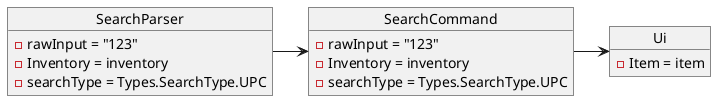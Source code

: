 @startuml
'https://plantuml.com/object-diagram

object SearchParser{
    - rawInput = "123"
    - Inventory = inventory
    - searchType = Types.SearchType.UPC
}

object SearchCommand{
    - rawInput = "123"
    - Inventory = inventory
    - searchType = Types.SearchType.UPC
}

object Ui{
    - Item = item
}

SearchParser -> SearchCommand
SearchCommand -> Ui

@enduml
